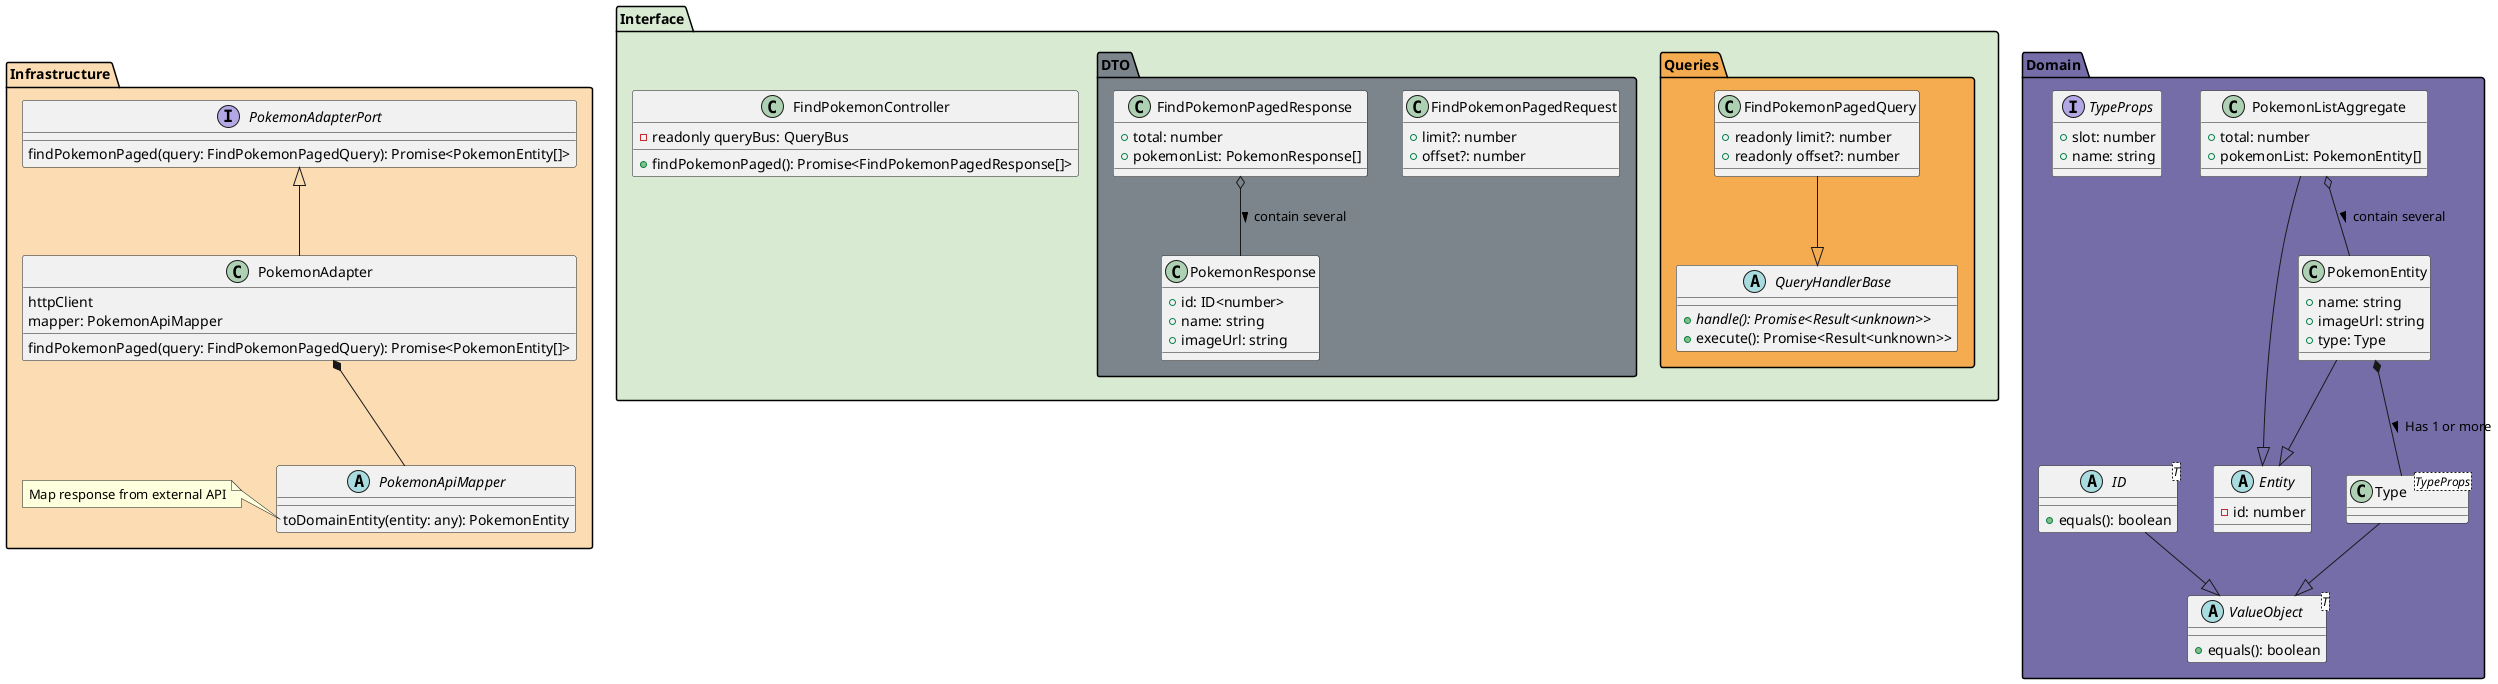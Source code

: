 @startuml


namespace Interface #d8ead2 {

  class FindPokemonController {
    -readonly queryBus: QueryBus
    +findPokemonPaged(): Promise<FindPokemonPagedResponse[]>
  }

  namespace Queries #f5ac50 {
    class FindPokemonPagedQuery {
      +readonly limit?: number
      +readonly offset?: number
    }

    abstract class QueryHandlerBase {
      +{abstract} handle(): Promise<Result<unknown>>
      +execute(): Promise<Result<unknown>>
    }

    FindPokemonPagedQuery --|> QueryHandlerBase
  }

  namespace DTO #7c858c {
    class FindPokemonPagedRequest {
      +limit?: number
      +offset?: number
    }

    class PokemonResponse {
      +id: ID<number>
      +name: string
      +imageUrl: string
    }

    class FindPokemonPagedResponse {
      +total: number
      +pokemonList: PokemonResponse[]
    }

    FindPokemonPagedResponse o-- PokemonResponse : contain several >
  }

}


namespace Infrastructure #fcddb3 {

  interface PokemonAdapterPort {
    findPokemonPaged(query: FindPokemonPagedQuery): Promise<PokemonEntity[]>
  }

  class PokemonAdapter {
    httpClient
    mapper: PokemonApiMapper
    findPokemonPaged(query: FindPokemonPagedQuery): Promise<PokemonEntity[]>
  }


  abstract class PokemonApiMapper {
    toDomainEntity(entity: any): PokemonEntity
  }

  note left of PokemonApiMapper::toDomainEntity
    Map response from external API
  end note

  PokemonAdapter *-- PokemonApiMapper
  PokemonAdapterPort <|-- PokemonAdapter

}


namespace Domain #746da8 {

  abstract class Entity {
    -id: number
  }

  class PokemonEntity {
    +name: string
    +imageUrl: string
    +type: Type
  }

  class PokemonListAggregate {
    +total: number
    +pokemonList: PokemonEntity[]
  }

  abstract class ID<T> {
    + equals(): boolean
  }

  abstract class ValueObject<T> {
    + equals(): boolean
  }

  interface TypeProps {
    +slot: number
    +name: string
  }

  class Type<TypeProps> {}

  PokemonEntity *-- Type: Has 1 or more >
  ID --|> ValueObject
  PokemonEntity --|> Entity
  PokemonListAggregate --|> Entity
  PokemonListAggregate o-- PokemonEntity : contain several >
  Type --|> ValueObject
}


@enduml
